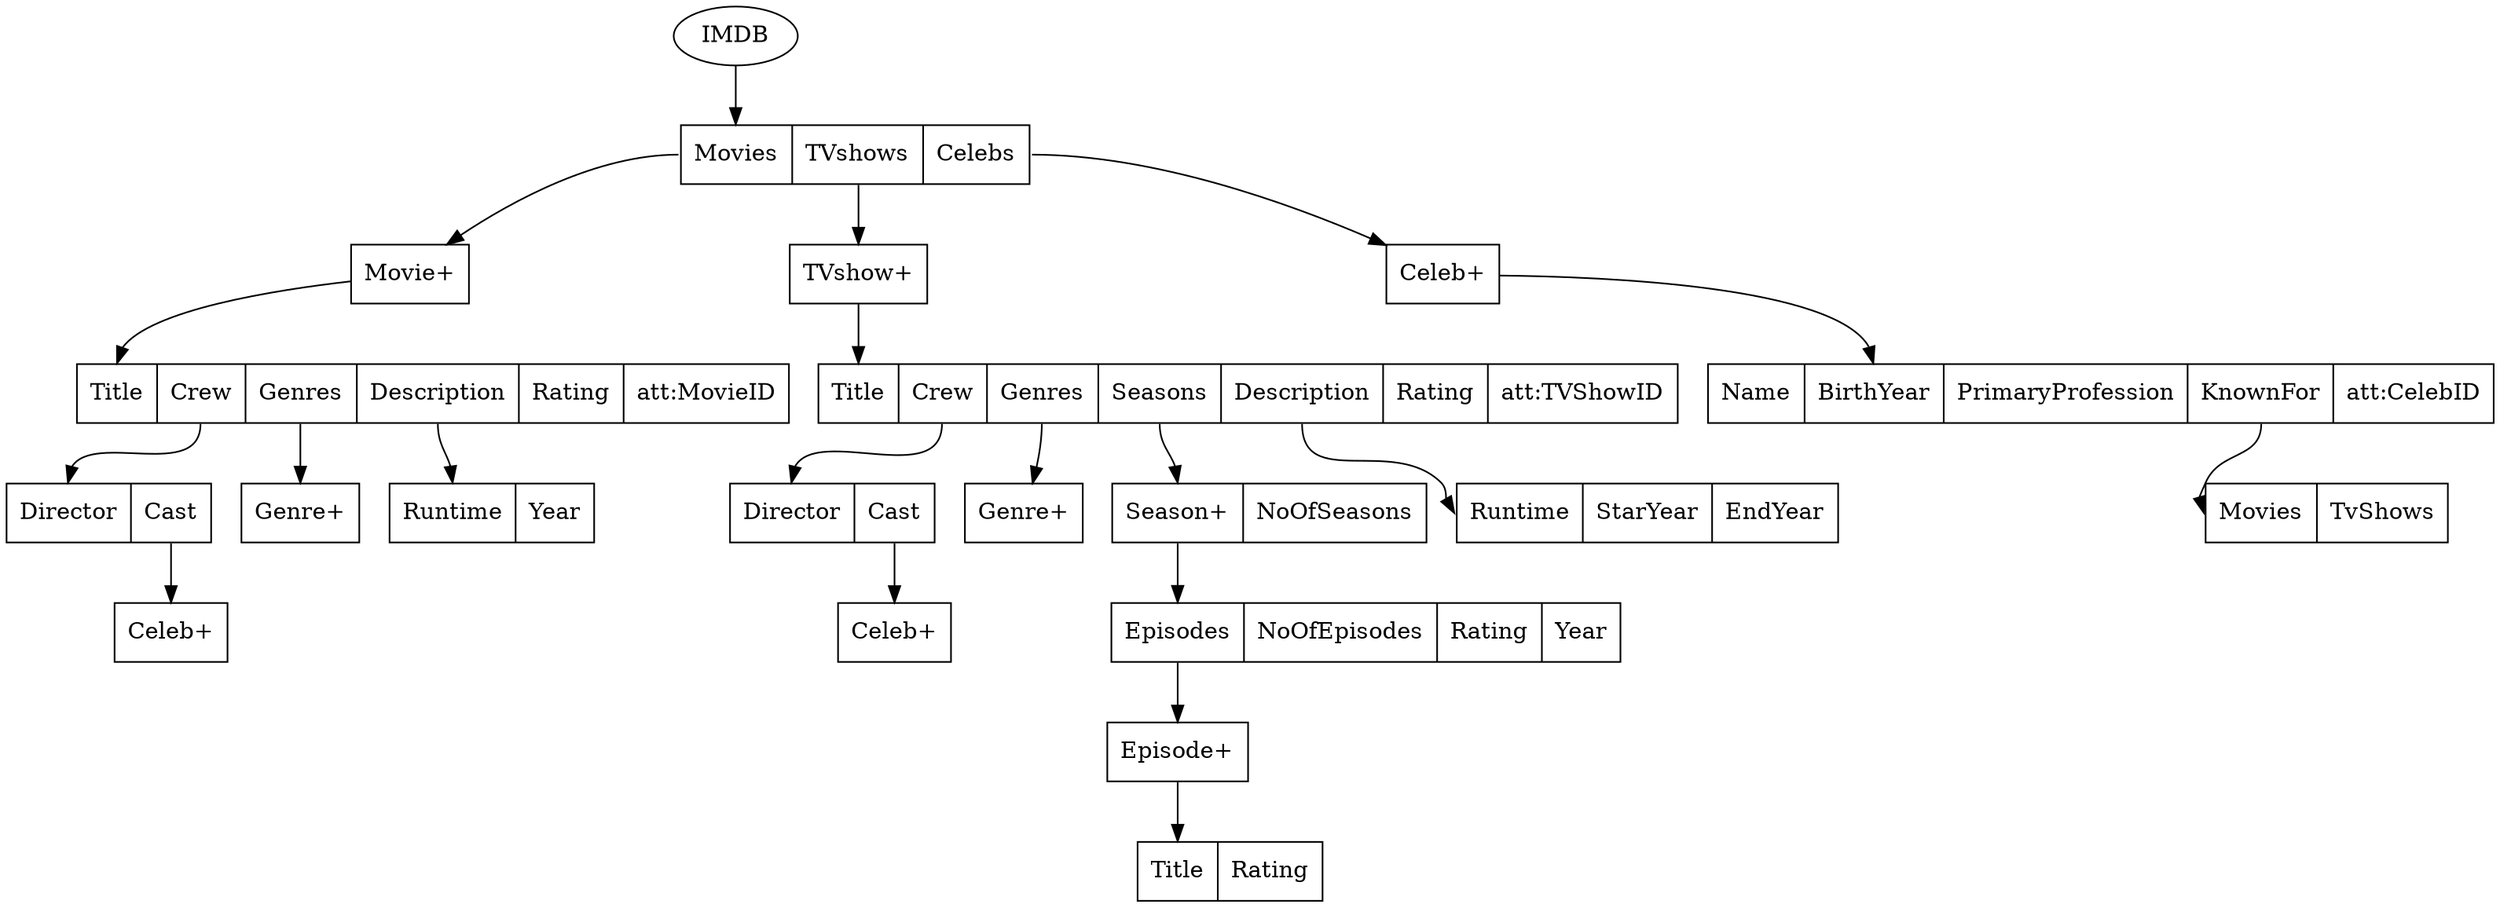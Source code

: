 digraph g{
    IMDB[label="IMDB"]
    IMDB_table[label = "<f0>Movies|<f1>TVshows| <f2> Celebs" shape = "record"]
    IMDB->IMDB_table:f0

    Movies_table[label = "Movie+" shape = "record"]
    IMDB_table:f0->Movies_table

    Movie_table[label = "<f0> Title| <f1>Crew| <f2> Genres| <f3> Description| <f4> Rating| <f5> att:MovieID" shape = "record"]
    Movies_table->Movie_table:f0

    Crew_table[label="<f0> Director| <f1> Cast" shape = "record"]
    Movie_table:f1->Crew_table:f0

    Cast_table[label="Celeb+" shape = "record"]
    Crew_table:f1->Cast_table

    Genres_table[label = "Genre+" shape = "record"]
    Movie_table:f2->Genres_table

    Description_table[label = "<f0> Runtime| <f1> Year" shape = "record"]
    Movie_table:f3->Description_table:f0

    // Sequels_table[label="Sequel+" shape = "record"]
    // Movie_table:f5->Sequels_table

    // Prequels_table[label = "Prequel+" shape = "record"]
    // Movie_table:f6->Prequels_table

    TVshows_table[label = "TVshow+" shape = "record"]
    IMDB_table:f1->TVshows_table

    TVshow_table[label = "<f0> Title| <f1> Crew| <f2> Genres| <f3> Seasons| <f4> Description| <f5> Rating| <f6> att:TVShowID" shape = "record"]
    TVshows_table->TVshow_table:f0

    Crew_table2[label = "<f0> Director| <f1> Cast" shape = "record"]
    TVshow_table:f1->Crew_table2:f0

    Cast_table2[label="Celeb+" shape = "record"]
    Crew_table2:f1->Cast_table2

    Genres_table2[label = "Genre+" shape = "record"]
    TVshow_table:f2->Genres_table2

    Seasons_table[label = "<f0> Season+| <f1> NoOfSeasons" shape = "record"]    
    TVshow_table:f3->Seasons_table:f0

    Season_table[label = "<f0> Episodes| <f1> NoOfEpisodes| <f2> Rating| <f3> Year" shape = "record"]
    Seasons_table:f0->Season_table:f0

    Episodes_table[label = "Episode+" shape = "record"]
    Season_table:f0->Episodes_table
    
    Episode_table[label = "<f0> Title| <f1> Rating" shape = "record"]
    Episodes_table->Episode_table:f0

    Description_table2[label = "<f0> Runtime| <f1> StarYear| <f2> EndYear" shape = "record"]
    TVshow_table:f4->Description_table2:f0

    Actors_table[label = "Celeb+" shape = "record"]
    IMDB_table:f2->Actors_table

    Actor_table[label="<f0> Name| <f1> BirthYear| <f2> PrimaryProfession| <f3> KnownFor| att:CelebID" shape = "record"]
    Actors_table->Actor_table:f1

    KnownFor_table[label = "<f0> Movies| <f1> TvShows" shape = "record"]
    Actor_table:f3->KnownFor_table:f0
}